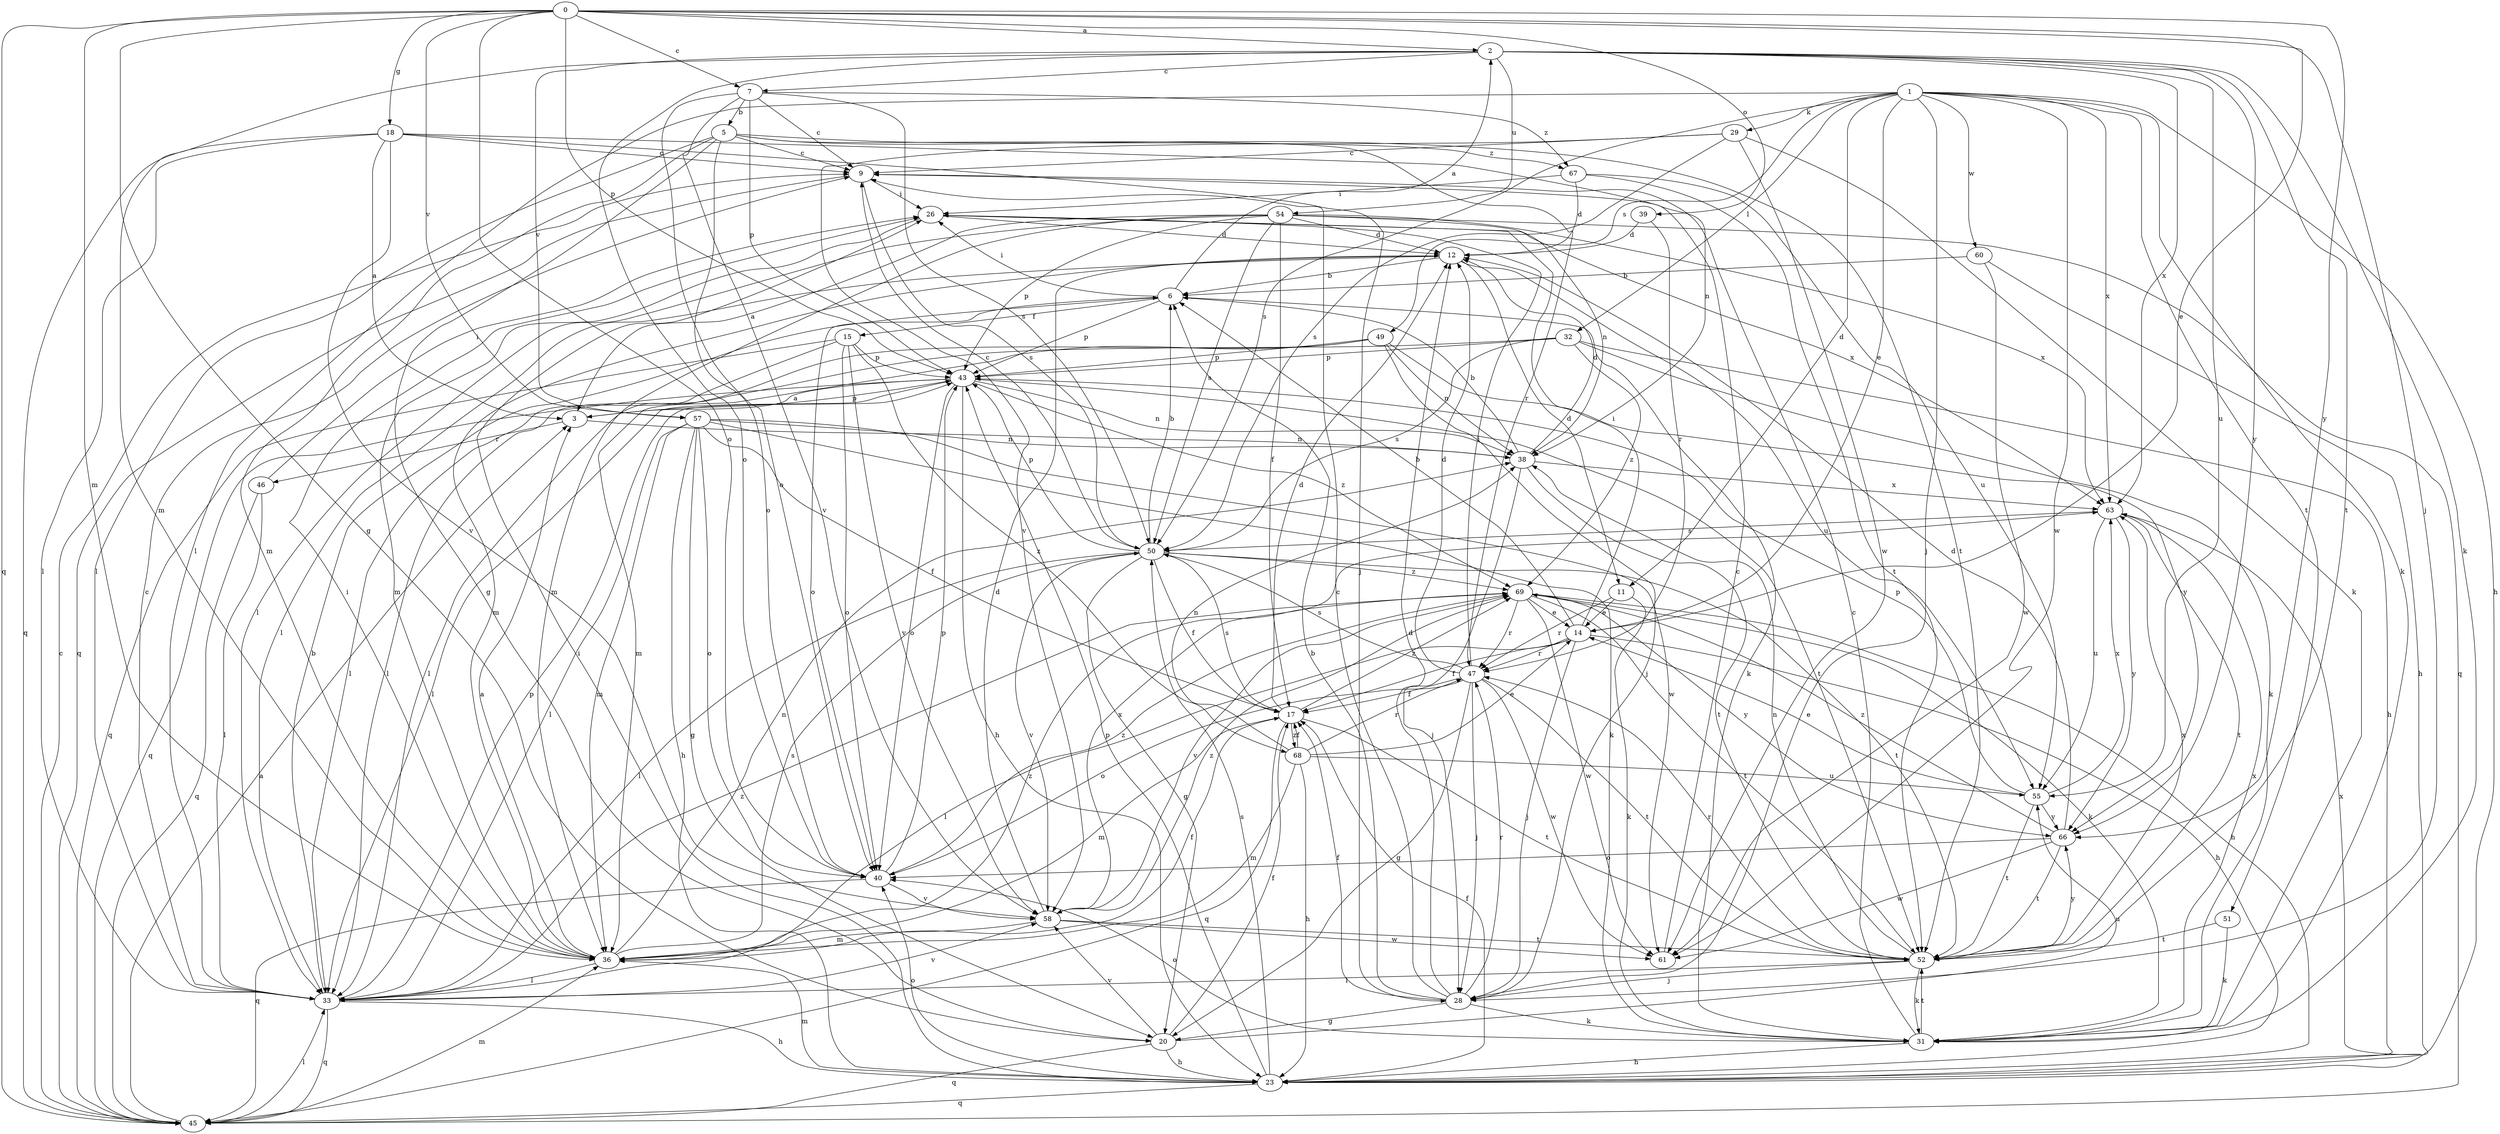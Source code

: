 strict digraph  {
0;
1;
2;
3;
5;
6;
7;
9;
11;
12;
14;
15;
17;
18;
20;
23;
26;
28;
29;
31;
32;
33;
36;
38;
39;
40;
43;
45;
46;
47;
49;
50;
51;
52;
54;
55;
57;
58;
60;
61;
63;
66;
67;
68;
69;
0 -> 2  [label=a];
0 -> 7  [label=c];
0 -> 14  [label=e];
0 -> 18  [label=g];
0 -> 20  [label=g];
0 -> 28  [label=j];
0 -> 36  [label=m];
0 -> 39  [label=o];
0 -> 40  [label=o];
0 -> 43  [label=p];
0 -> 45  [label=q];
0 -> 57  [label=v];
0 -> 66  [label=y];
1 -> 11  [label=d];
1 -> 14  [label=e];
1 -> 23  [label=h];
1 -> 28  [label=j];
1 -> 29  [label=k];
1 -> 31  [label=k];
1 -> 32  [label=l];
1 -> 33  [label=l];
1 -> 49  [label=s];
1 -> 50  [label=s];
1 -> 51  [label=t];
1 -> 60  [label=w];
1 -> 61  [label=w];
1 -> 63  [label=x];
2 -> 7  [label=c];
2 -> 31  [label=k];
2 -> 36  [label=m];
2 -> 40  [label=o];
2 -> 52  [label=t];
2 -> 54  [label=u];
2 -> 55  [label=u];
2 -> 57  [label=v];
2 -> 63  [label=x];
2 -> 66  [label=y];
3 -> 38  [label=n];
3 -> 43  [label=p];
3 -> 46  [label=r];
5 -> 9  [label=c];
5 -> 20  [label=g];
5 -> 33  [label=l];
5 -> 36  [label=m];
5 -> 40  [label=o];
5 -> 47  [label=r];
5 -> 52  [label=t];
5 -> 67  [label=z];
6 -> 2  [label=a];
6 -> 15  [label=f];
6 -> 26  [label=i];
6 -> 31  [label=k];
6 -> 40  [label=o];
6 -> 43  [label=p];
7 -> 5  [label=b];
7 -> 9  [label=c];
7 -> 40  [label=o];
7 -> 43  [label=p];
7 -> 50  [label=s];
7 -> 58  [label=v];
7 -> 67  [label=z];
9 -> 26  [label=i];
9 -> 45  [label=q];
9 -> 50  [label=s];
11 -> 14  [label=e];
11 -> 31  [label=k];
11 -> 47  [label=r];
12 -> 6  [label=b];
12 -> 11  [label=d];
12 -> 33  [label=l];
12 -> 36  [label=m];
12 -> 55  [label=u];
14 -> 6  [label=b];
14 -> 17  [label=f];
14 -> 23  [label=h];
14 -> 26  [label=i];
14 -> 28  [label=j];
14 -> 33  [label=l];
14 -> 47  [label=r];
15 -> 33  [label=l];
15 -> 40  [label=o];
15 -> 43  [label=p];
15 -> 45  [label=q];
15 -> 58  [label=v];
15 -> 68  [label=z];
17 -> 12  [label=d];
17 -> 36  [label=m];
17 -> 45  [label=q];
17 -> 50  [label=s];
17 -> 52  [label=t];
17 -> 68  [label=z];
17 -> 69  [label=z];
18 -> 3  [label=a];
18 -> 9  [label=c];
18 -> 28  [label=j];
18 -> 33  [label=l];
18 -> 38  [label=n];
18 -> 45  [label=q];
18 -> 58  [label=v];
20 -> 17  [label=f];
20 -> 23  [label=h];
20 -> 45  [label=q];
20 -> 55  [label=u];
20 -> 58  [label=v];
23 -> 17  [label=f];
23 -> 26  [label=i];
23 -> 36  [label=m];
23 -> 40  [label=o];
23 -> 43  [label=p];
23 -> 45  [label=q];
23 -> 50  [label=s];
23 -> 63  [label=x];
26 -> 12  [label=d];
26 -> 36  [label=m];
26 -> 63  [label=x];
28 -> 6  [label=b];
28 -> 9  [label=c];
28 -> 12  [label=d];
28 -> 17  [label=f];
28 -> 20  [label=g];
28 -> 31  [label=k];
28 -> 47  [label=r];
29 -> 9  [label=c];
29 -> 31  [label=k];
29 -> 50  [label=s];
29 -> 58  [label=v];
29 -> 61  [label=w];
31 -> 9  [label=c];
31 -> 23  [label=h];
31 -> 40  [label=o];
31 -> 52  [label=t];
31 -> 63  [label=x];
32 -> 23  [label=h];
32 -> 31  [label=k];
32 -> 33  [label=l];
32 -> 43  [label=p];
32 -> 50  [label=s];
32 -> 69  [label=z];
33 -> 6  [label=b];
33 -> 9  [label=c];
33 -> 23  [label=h];
33 -> 43  [label=p];
33 -> 45  [label=q];
33 -> 58  [label=v];
33 -> 69  [label=z];
36 -> 3  [label=a];
36 -> 17  [label=f];
36 -> 26  [label=i];
36 -> 33  [label=l];
36 -> 38  [label=n];
36 -> 50  [label=s];
36 -> 69  [label=z];
38 -> 6  [label=b];
38 -> 12  [label=d];
38 -> 28  [label=j];
38 -> 52  [label=t];
38 -> 63  [label=x];
39 -> 12  [label=d];
39 -> 47  [label=r];
40 -> 43  [label=p];
40 -> 45  [label=q];
40 -> 58  [label=v];
40 -> 69  [label=z];
43 -> 3  [label=a];
43 -> 23  [label=h];
43 -> 33  [label=l];
43 -> 38  [label=n];
43 -> 40  [label=o];
43 -> 45  [label=q];
43 -> 52  [label=t];
43 -> 69  [label=z];
45 -> 3  [label=a];
45 -> 9  [label=c];
45 -> 33  [label=l];
45 -> 36  [label=m];
46 -> 26  [label=i];
46 -> 33  [label=l];
46 -> 45  [label=q];
47 -> 12  [label=d];
47 -> 17  [label=f];
47 -> 20  [label=g];
47 -> 26  [label=i];
47 -> 28  [label=j];
47 -> 40  [label=o];
47 -> 50  [label=s];
47 -> 52  [label=t];
47 -> 61  [label=w];
49 -> 28  [label=j];
49 -> 33  [label=l];
49 -> 36  [label=m];
49 -> 38  [label=n];
49 -> 43  [label=p];
49 -> 66  [label=y];
50 -> 6  [label=b];
50 -> 9  [label=c];
50 -> 17  [label=f];
50 -> 20  [label=g];
50 -> 33  [label=l];
50 -> 43  [label=p];
50 -> 52  [label=t];
50 -> 58  [label=v];
50 -> 69  [label=z];
51 -> 31  [label=k];
51 -> 52  [label=t];
52 -> 28  [label=j];
52 -> 31  [label=k];
52 -> 33  [label=l];
52 -> 38  [label=n];
52 -> 47  [label=r];
52 -> 63  [label=x];
52 -> 66  [label=y];
54 -> 3  [label=a];
54 -> 12  [label=d];
54 -> 17  [label=f];
54 -> 33  [label=l];
54 -> 36  [label=m];
54 -> 38  [label=n];
54 -> 43  [label=p];
54 -> 45  [label=q];
54 -> 50  [label=s];
54 -> 63  [label=x];
55 -> 14  [label=e];
55 -> 43  [label=p];
55 -> 52  [label=t];
55 -> 63  [label=x];
55 -> 66  [label=y];
57 -> 17  [label=f];
57 -> 20  [label=g];
57 -> 23  [label=h];
57 -> 31  [label=k];
57 -> 33  [label=l];
57 -> 36  [label=m];
57 -> 38  [label=n];
57 -> 40  [label=o];
57 -> 61  [label=w];
58 -> 12  [label=d];
58 -> 36  [label=m];
58 -> 52  [label=t];
58 -> 61  [label=w];
58 -> 63  [label=x];
58 -> 69  [label=z];
60 -> 6  [label=b];
60 -> 23  [label=h];
60 -> 61  [label=w];
61 -> 9  [label=c];
63 -> 50  [label=s];
63 -> 52  [label=t];
63 -> 55  [label=u];
63 -> 66  [label=y];
66 -> 12  [label=d];
66 -> 40  [label=o];
66 -> 52  [label=t];
66 -> 61  [label=w];
66 -> 69  [label=z];
67 -> 12  [label=d];
67 -> 26  [label=i];
67 -> 52  [label=t];
67 -> 55  [label=u];
68 -> 14  [label=e];
68 -> 17  [label=f];
68 -> 23  [label=h];
68 -> 36  [label=m];
68 -> 38  [label=n];
68 -> 47  [label=r];
68 -> 55  [label=u];
69 -> 14  [label=e];
69 -> 23  [label=h];
69 -> 31  [label=k];
69 -> 47  [label=r];
69 -> 52  [label=t];
69 -> 58  [label=v];
69 -> 61  [label=w];
69 -> 66  [label=y];
}
